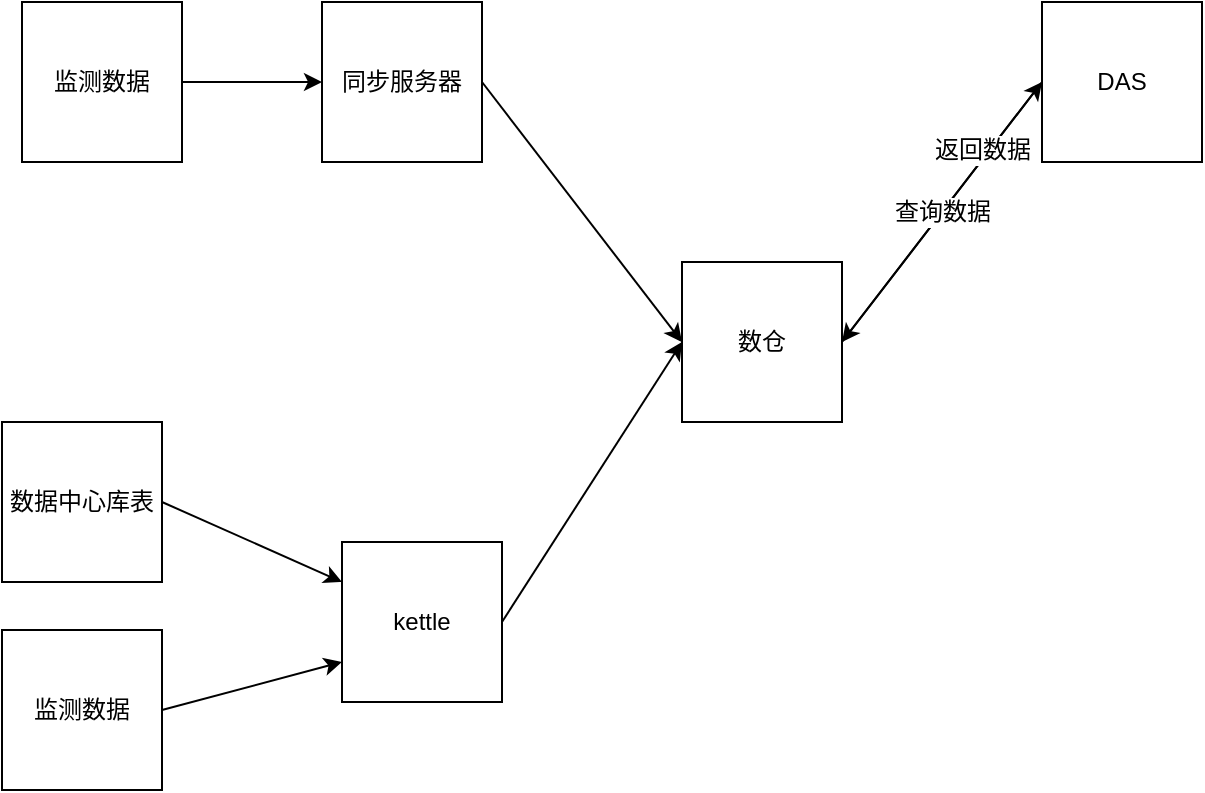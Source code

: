 <mxfile version="11.2.8" type="github" pages="1"><diagram id="sqZAswq2-PwUI4D4vnqR" name="第 1 页"><mxGraphModel dx="1662" dy="762" grid="1" gridSize="10" guides="1" tooltips="1" connect="1" arrows="1" fold="1" page="1" pageScale="1" pageWidth="827" pageHeight="1169" math="0" shadow="0"><root><mxCell id="0"/><mxCell id="1" parent="0"/><mxCell id="qVrG8abc4L1Xg-AaIms--12" style="edgeStyle=none;rounded=0;orthogonalLoop=1;jettySize=auto;html=1;exitX=1;exitY=0.5;exitDx=0;exitDy=0;entryX=0;entryY=0.5;entryDx=0;entryDy=0;" edge="1" parent="1" source="qVrG8abc4L1Xg-AaIms--1" target="qVrG8abc4L1Xg-AaIms--11"><mxGeometry relative="1" as="geometry"/></mxCell><mxCell id="qVrG8abc4L1Xg-AaIms--1" value="同步服务器" style="whiteSpace=wrap;html=1;aspect=fixed;" vertex="1" parent="1"><mxGeometry x="190" y="86" width="80" height="80" as="geometry"/></mxCell><mxCell id="qVrG8abc4L1Xg-AaIms--10" style="rounded=0;orthogonalLoop=1;jettySize=auto;html=1;exitX=1;exitY=0.5;exitDx=0;exitDy=0;entryX=0;entryY=0.5;entryDx=0;entryDy=0;" edge="1" parent="1" source="qVrG8abc4L1Xg-AaIms--2" target="qVrG8abc4L1Xg-AaIms--1"><mxGeometry relative="1" as="geometry"/></mxCell><mxCell id="qVrG8abc4L1Xg-AaIms--2" value="监测数据" style="whiteSpace=wrap;html=1;aspect=fixed;" vertex="1" parent="1"><mxGeometry x="40" y="86" width="80" height="80" as="geometry"/></mxCell><mxCell id="qVrG8abc4L1Xg-AaIms--22" style="edgeStyle=none;rounded=0;orthogonalLoop=1;jettySize=auto;html=1;exitX=1;exitY=0.5;exitDx=0;exitDy=0;entryX=0;entryY=0.5;entryDx=0;entryDy=0;" edge="1" parent="1" source="qVrG8abc4L1Xg-AaIms--11" target="qVrG8abc4L1Xg-AaIms--19"><mxGeometry relative="1" as="geometry"/></mxCell><mxCell id="qVrG8abc4L1Xg-AaIms--11" value="数仓" style="whiteSpace=wrap;html=1;aspect=fixed;" vertex="1" parent="1"><mxGeometry x="370" y="216" width="80" height="80" as="geometry"/></mxCell><mxCell id="qVrG8abc4L1Xg-AaIms--16" style="edgeStyle=none;rounded=0;orthogonalLoop=1;jettySize=auto;html=1;exitX=1;exitY=0.5;exitDx=0;exitDy=0;entryX=0;entryY=0.5;entryDx=0;entryDy=0;" edge="1" parent="1" source="qVrG8abc4L1Xg-AaIms--13" target="qVrG8abc4L1Xg-AaIms--11"><mxGeometry relative="1" as="geometry"/></mxCell><mxCell id="qVrG8abc4L1Xg-AaIms--13" value="kettle" style="whiteSpace=wrap;html=1;aspect=fixed;" vertex="1" parent="1"><mxGeometry x="200" y="356" width="80" height="80" as="geometry"/></mxCell><mxCell id="qVrG8abc4L1Xg-AaIms--15" style="edgeStyle=none;rounded=0;orthogonalLoop=1;jettySize=auto;html=1;exitX=1;exitY=0.5;exitDx=0;exitDy=0;entryX=0;entryY=0.25;entryDx=0;entryDy=0;" edge="1" parent="1" source="qVrG8abc4L1Xg-AaIms--14" target="qVrG8abc4L1Xg-AaIms--13"><mxGeometry relative="1" as="geometry"/></mxCell><mxCell id="qVrG8abc4L1Xg-AaIms--14" value="数据中心库表" style="whiteSpace=wrap;html=1;aspect=fixed;" vertex="1" parent="1"><mxGeometry x="30" y="296" width="80" height="80" as="geometry"/></mxCell><mxCell id="qVrG8abc4L1Xg-AaIms--18" style="edgeStyle=none;rounded=0;orthogonalLoop=1;jettySize=auto;html=1;exitX=1;exitY=0.5;exitDx=0;exitDy=0;entryX=0;entryY=0.75;entryDx=0;entryDy=0;" edge="1" parent="1" source="qVrG8abc4L1Xg-AaIms--17" target="qVrG8abc4L1Xg-AaIms--13"><mxGeometry relative="1" as="geometry"/></mxCell><mxCell id="qVrG8abc4L1Xg-AaIms--17" value="监测数据" style="whiteSpace=wrap;html=1;aspect=fixed;" vertex="1" parent="1"><mxGeometry x="30" y="400" width="80" height="80" as="geometry"/></mxCell><mxCell id="qVrG8abc4L1Xg-AaIms--20" style="edgeStyle=none;rounded=0;orthogonalLoop=1;jettySize=auto;html=1;exitX=0;exitY=0.5;exitDx=0;exitDy=0;entryX=1;entryY=0.5;entryDx=0;entryDy=0;" edge="1" parent="1" source="qVrG8abc4L1Xg-AaIms--19" target="qVrG8abc4L1Xg-AaIms--11"><mxGeometry relative="1" as="geometry"/></mxCell><mxCell id="qVrG8abc4L1Xg-AaIms--21" value="查询数据" style="text;html=1;resizable=0;points=[];align=center;verticalAlign=middle;labelBackgroundColor=#ffffff;" vertex="1" connectable="0" parent="qVrG8abc4L1Xg-AaIms--20"><mxGeometry x="0.175" y="1" relative="1" as="geometry"><mxPoint x="7.5" y="-12.5" as="offset"/></mxGeometry></mxCell><mxCell id="qVrG8abc4L1Xg-AaIms--23" value="返回数据" style="text;html=1;resizable=0;points=[];align=center;verticalAlign=middle;labelBackgroundColor=#ffffff;" vertex="1" connectable="0" parent="qVrG8abc4L1Xg-AaIms--20"><mxGeometry x="-0.525" y="3" relative="1" as="geometry"><mxPoint x="-8.5" y="1.5" as="offset"/></mxGeometry></mxCell><mxCell id="qVrG8abc4L1Xg-AaIms--19" value="DAS" style="whiteSpace=wrap;html=1;aspect=fixed;" vertex="1" parent="1"><mxGeometry x="550" y="86" width="80" height="80" as="geometry"/></mxCell></root></mxGraphModel></diagram></mxfile>